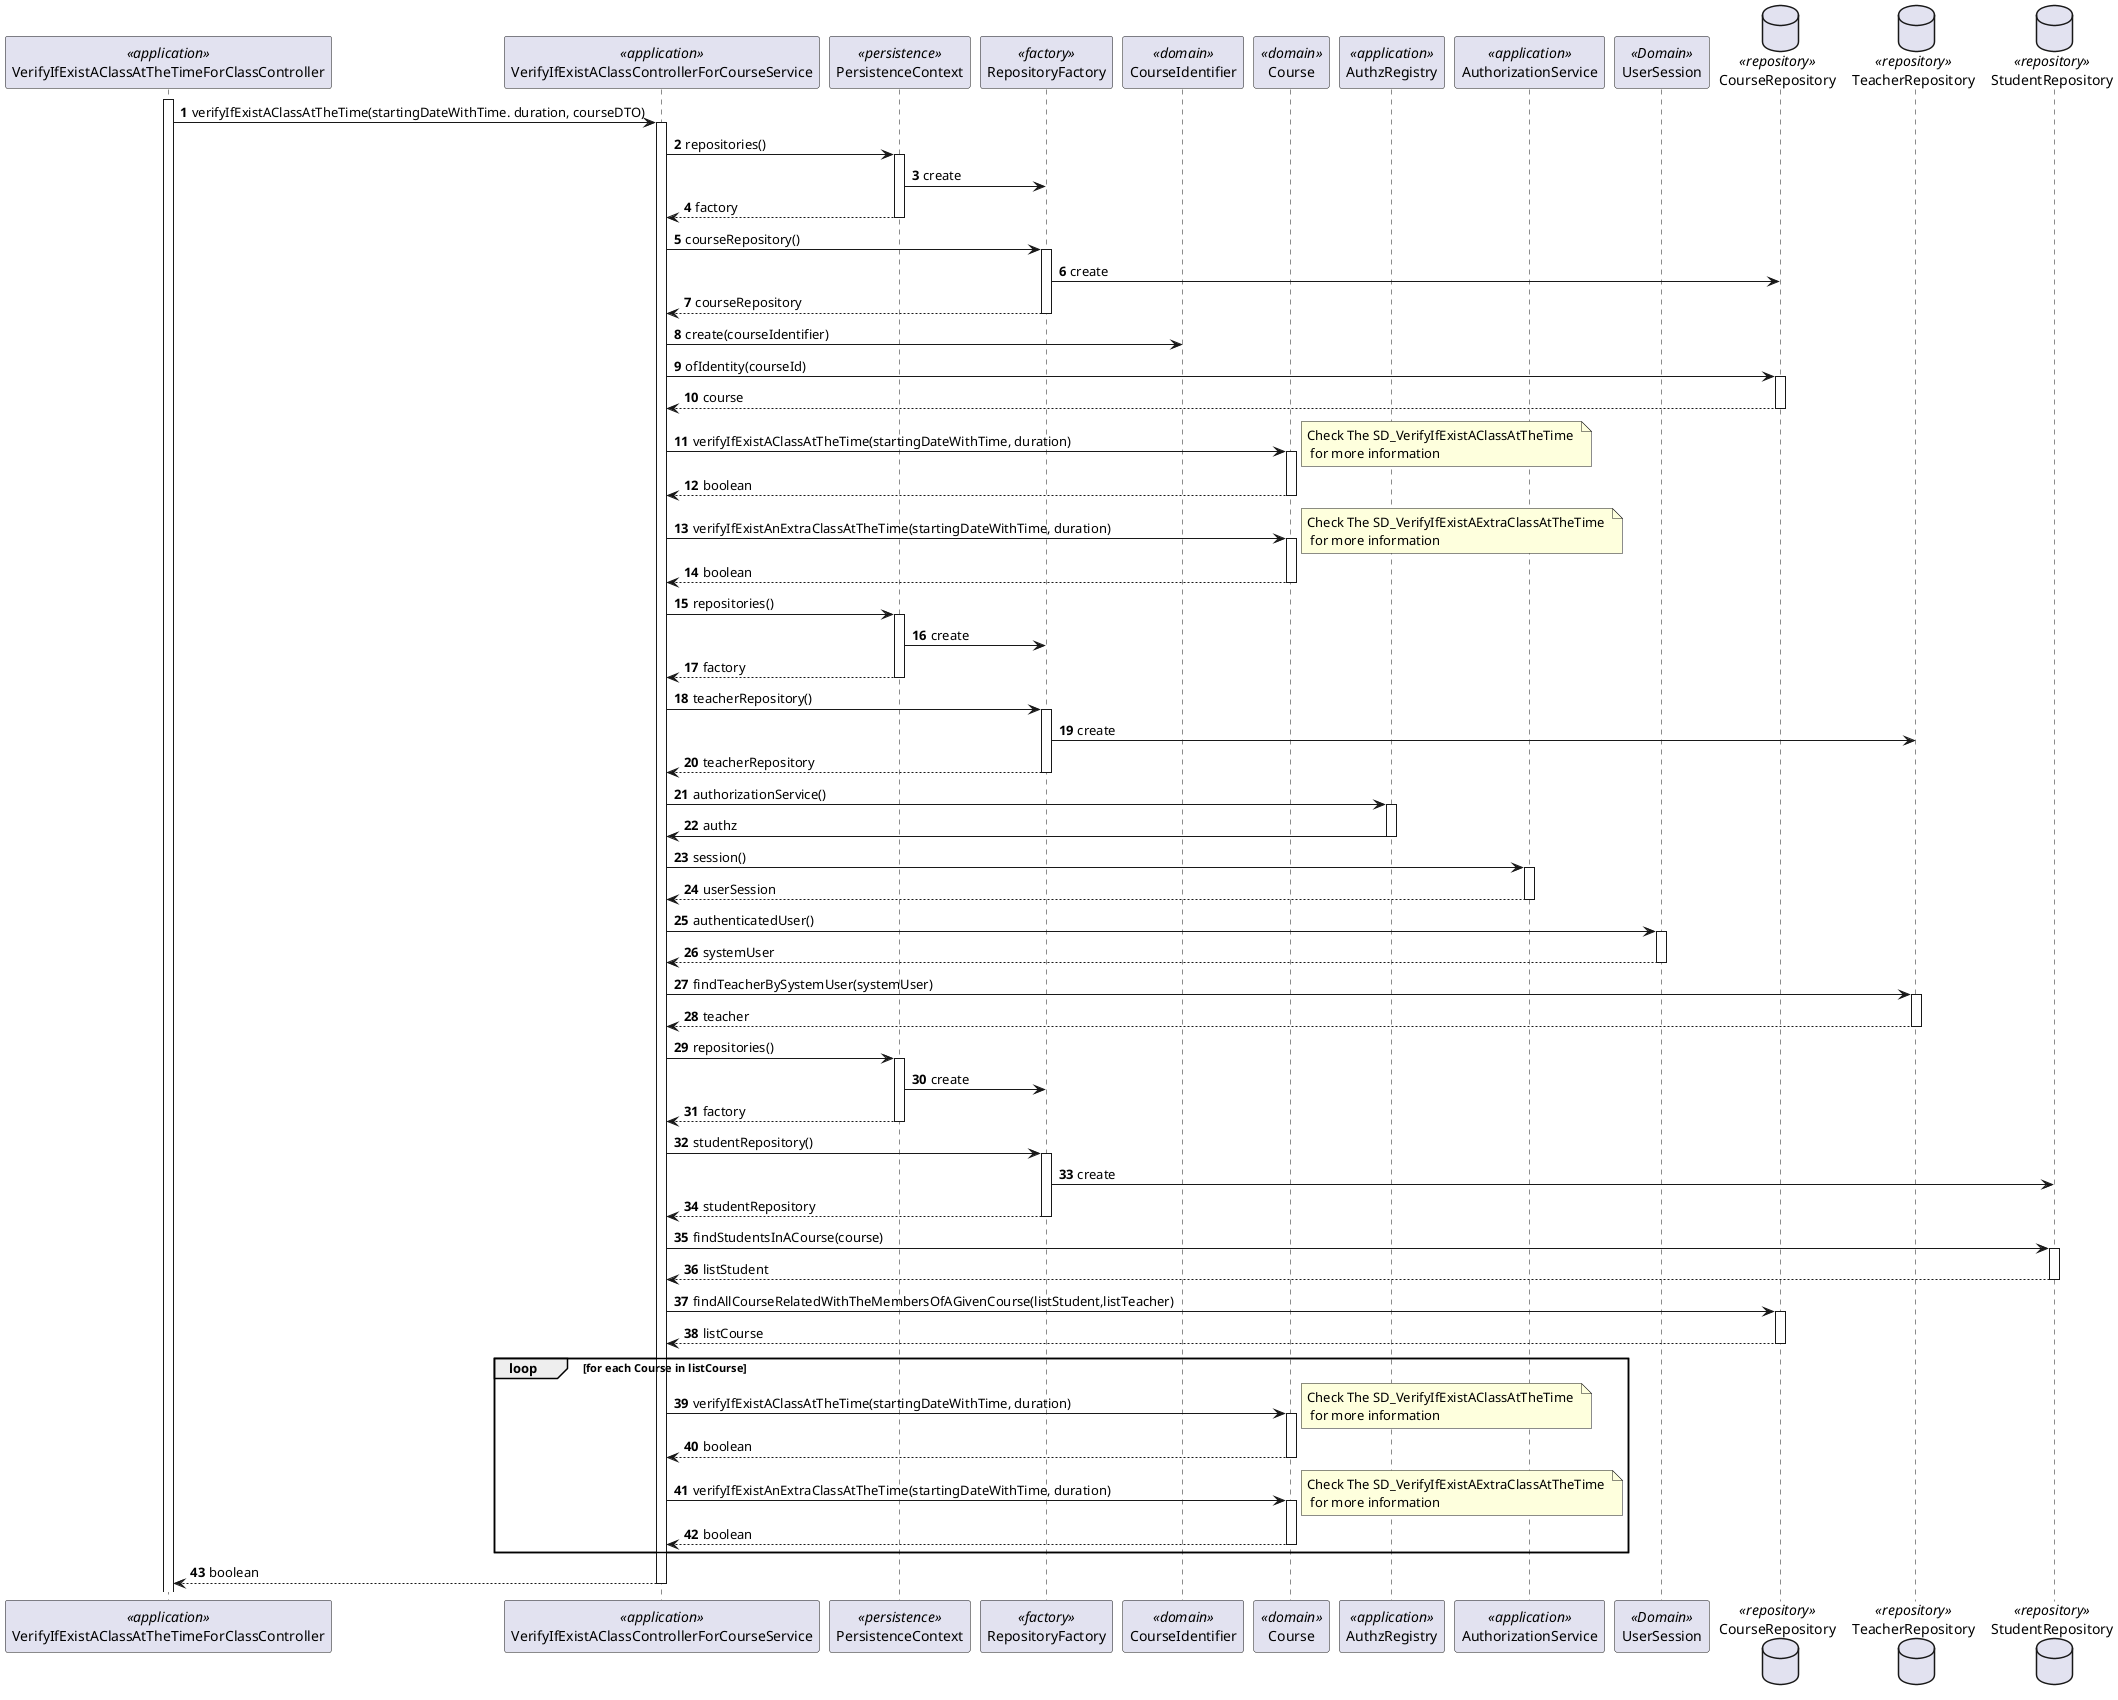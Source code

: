 @startuml
'https://plantuml.com/sequence-diagram

autonumber

participant "VerifyIfExistAClassAtTheTimeForClassController" as ctrl <<application>>

participant VerifyIfExistAClassControllerForCourseService as service <<application>>
participant PersistenceContext as Persistence <<persistence>>
participant RepositoryFactory as RepFactory <<factory>>
participant CourseIdentifier as courseID <<domain>>


participant Course as course <<domain>>

participant AuthzRegistry as auth <<application>>
participant AuthorizationService as authSV <<application>>
participant UserSession as userSe <<Domain>>


database CourseRepository as courseRep <<repository>>
database TeacherRepository as teaRep <<repository>>
database StudentRepository as stdRep <<repository>>

activate ctrl

ctrl -> service: verifyIfExistAClassAtTheTime(startingDateWithTime. duration, courseDTO)
activate service

service -> Persistence: repositories()
activate Persistence
Persistence -> RepFactory: create
Persistence --> service: factory
deactivate Persistence
service -> RepFactory: courseRepository()
activate RepFactory
RepFactory -> courseRep: create
RepFactory --> service: courseRepository
deactivate RepFactory

service -> courseID : create(courseIdentifier)
service -> courseRep: ofIdentity(courseId)
activate courseRep
courseRep --> service : course
deactivate courseRep


service -> course: verifyIfExistAClassAtTheTime(startingDateWithTime, duration)
activate course
note right : Check The SD_VerifyIfExistAClassAtTheTime \n for more information
course --> service: boolean
deactivate course

service -> course: verifyIfExistAnExtraClassAtTheTime(startingDateWithTime, duration)
activate course
note right : Check The SD_VerifyIfExistAExtraClassAtTheTime \n for more information
course --> service: boolean
deactivate course

service -> Persistence: repositories()
activate Persistence
Persistence -> RepFactory: create
Persistence --> service: factory
deactivate Persistence
service -> RepFactory: teacherRepository()
activate RepFactory
RepFactory -> teaRep: create
RepFactory --> service: teacherRepository
deactivate RepFactory


service -> auth: authorizationService()
activate auth
auth -> service: authz
deactivate auth
service -> authSV: session()
activate authSV
authSV --> service: userSession
deactivate authSV
service -> userSe: authenticatedUser()
activate userSe
userSe --> service : systemUser
deactivate userSe

service -> teaRep : findTeacherBySystemUser(systemUser)
activate teaRep
teaRep --> service : teacher
deactivate teaRep

service -> Persistence: repositories()
activate Persistence
Persistence -> RepFactory: create
Persistence --> service: factory
deactivate Persistence
service -> RepFactory: studentRepository()
activate RepFactory
RepFactory -> stdRep: create
RepFactory --> service: studentRepository
deactivate RepFactory
service -> stdRep : findStudentsInACourse(course)
activate stdRep
stdRep --> service : listStudent
deactivate stdRep

service -> courseRep : findAllCourseRelatedWithTheMembersOfAGivenCourse(listStudent,listTeacher)
activate courseRep
courseRep --> service : listCourse
deactivate courseRep

loop for each Course in listCourse
service -> course: verifyIfExistAClassAtTheTime(startingDateWithTime, duration)
activate course
note right : Check The SD_VerifyIfExistAClassAtTheTime \n for more information
course --> service: boolean
deactivate course

service -> course: verifyIfExistAnExtraClassAtTheTime(startingDateWithTime, duration)
activate course
note right : Check The SD_VerifyIfExistAExtraClassAtTheTime \n for more information
course --> service: boolean
deactivate course
end
service --> ctrl: boolean
deactivate service
@enduml